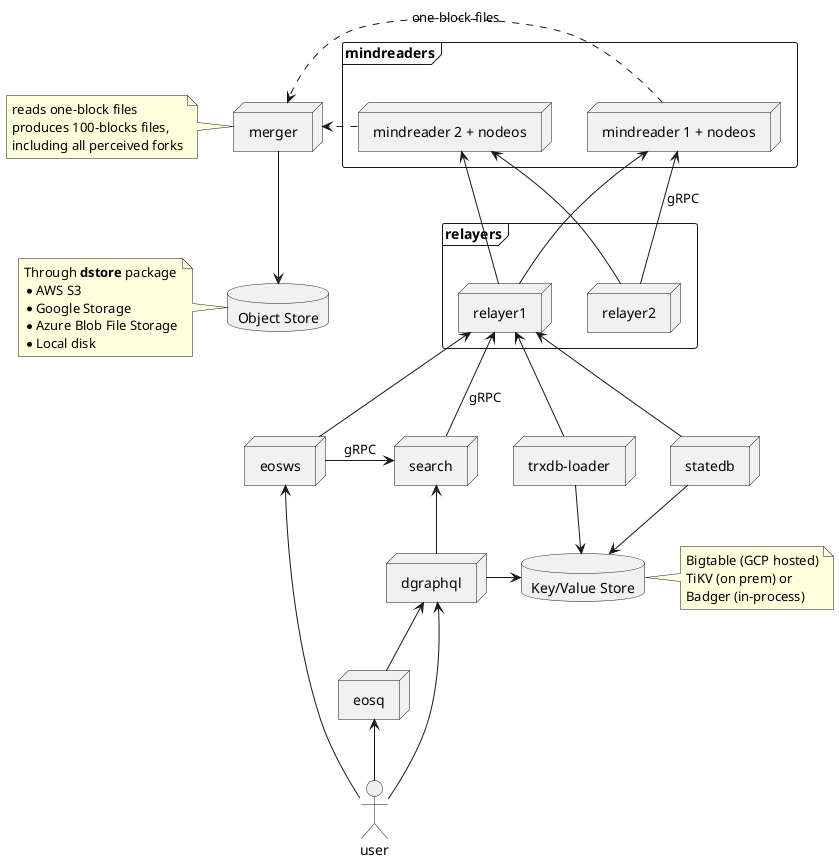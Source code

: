 @startuml

frame mindreaders {
  node "mindreader 1 + nodeos" as mindreader1
  node "mindreader 2 + nodeos" as mindreader2
}

frame relayers {
  node relayer1
  node relayer2
}

node eosq
node eosws
node dgraphql

node merger
note left of merger
  reads one-block files
  produces 100-blocks files,
  including all perceived forks
end note

node search

node "trxdb-loader" as trxdbLoader
node statedb

database "Key/Value Store" as kvstore
note right of kvstore
  Bigtable (GCP hosted)
  TiKV (on prem) or
  Badger (in-process)
end note

mindreader1 <-- relayer1
mindreader1 <-- relayer2 : gRPC
mindreader2 <-- relayer1
mindreader2 <-- relayer2

mindreader1 .> merger : one-block files
mindreader2 .> merger

database "Object Store" as s3
merger --> s3
note left of s3
  Through **dstore** package
  * AWS S3
  * Google Storage
  * Azure Blob File Storage
  * Local disk
end note


dgraphql <-- eosq
relayer1 <-- eosws
eosws -> search : gRPC
relayer1 <-- search : gRPC
search <-- dgraphql
dgraphql -> kvstore

relayer1 <-- statedb
relayer1 <-- trxdbLoader

statedb --> kvstore
trxdbLoader --> kvstore

actor user

eosws <-- user
eosq <-- user
dgraphql <-- user

@enduml
